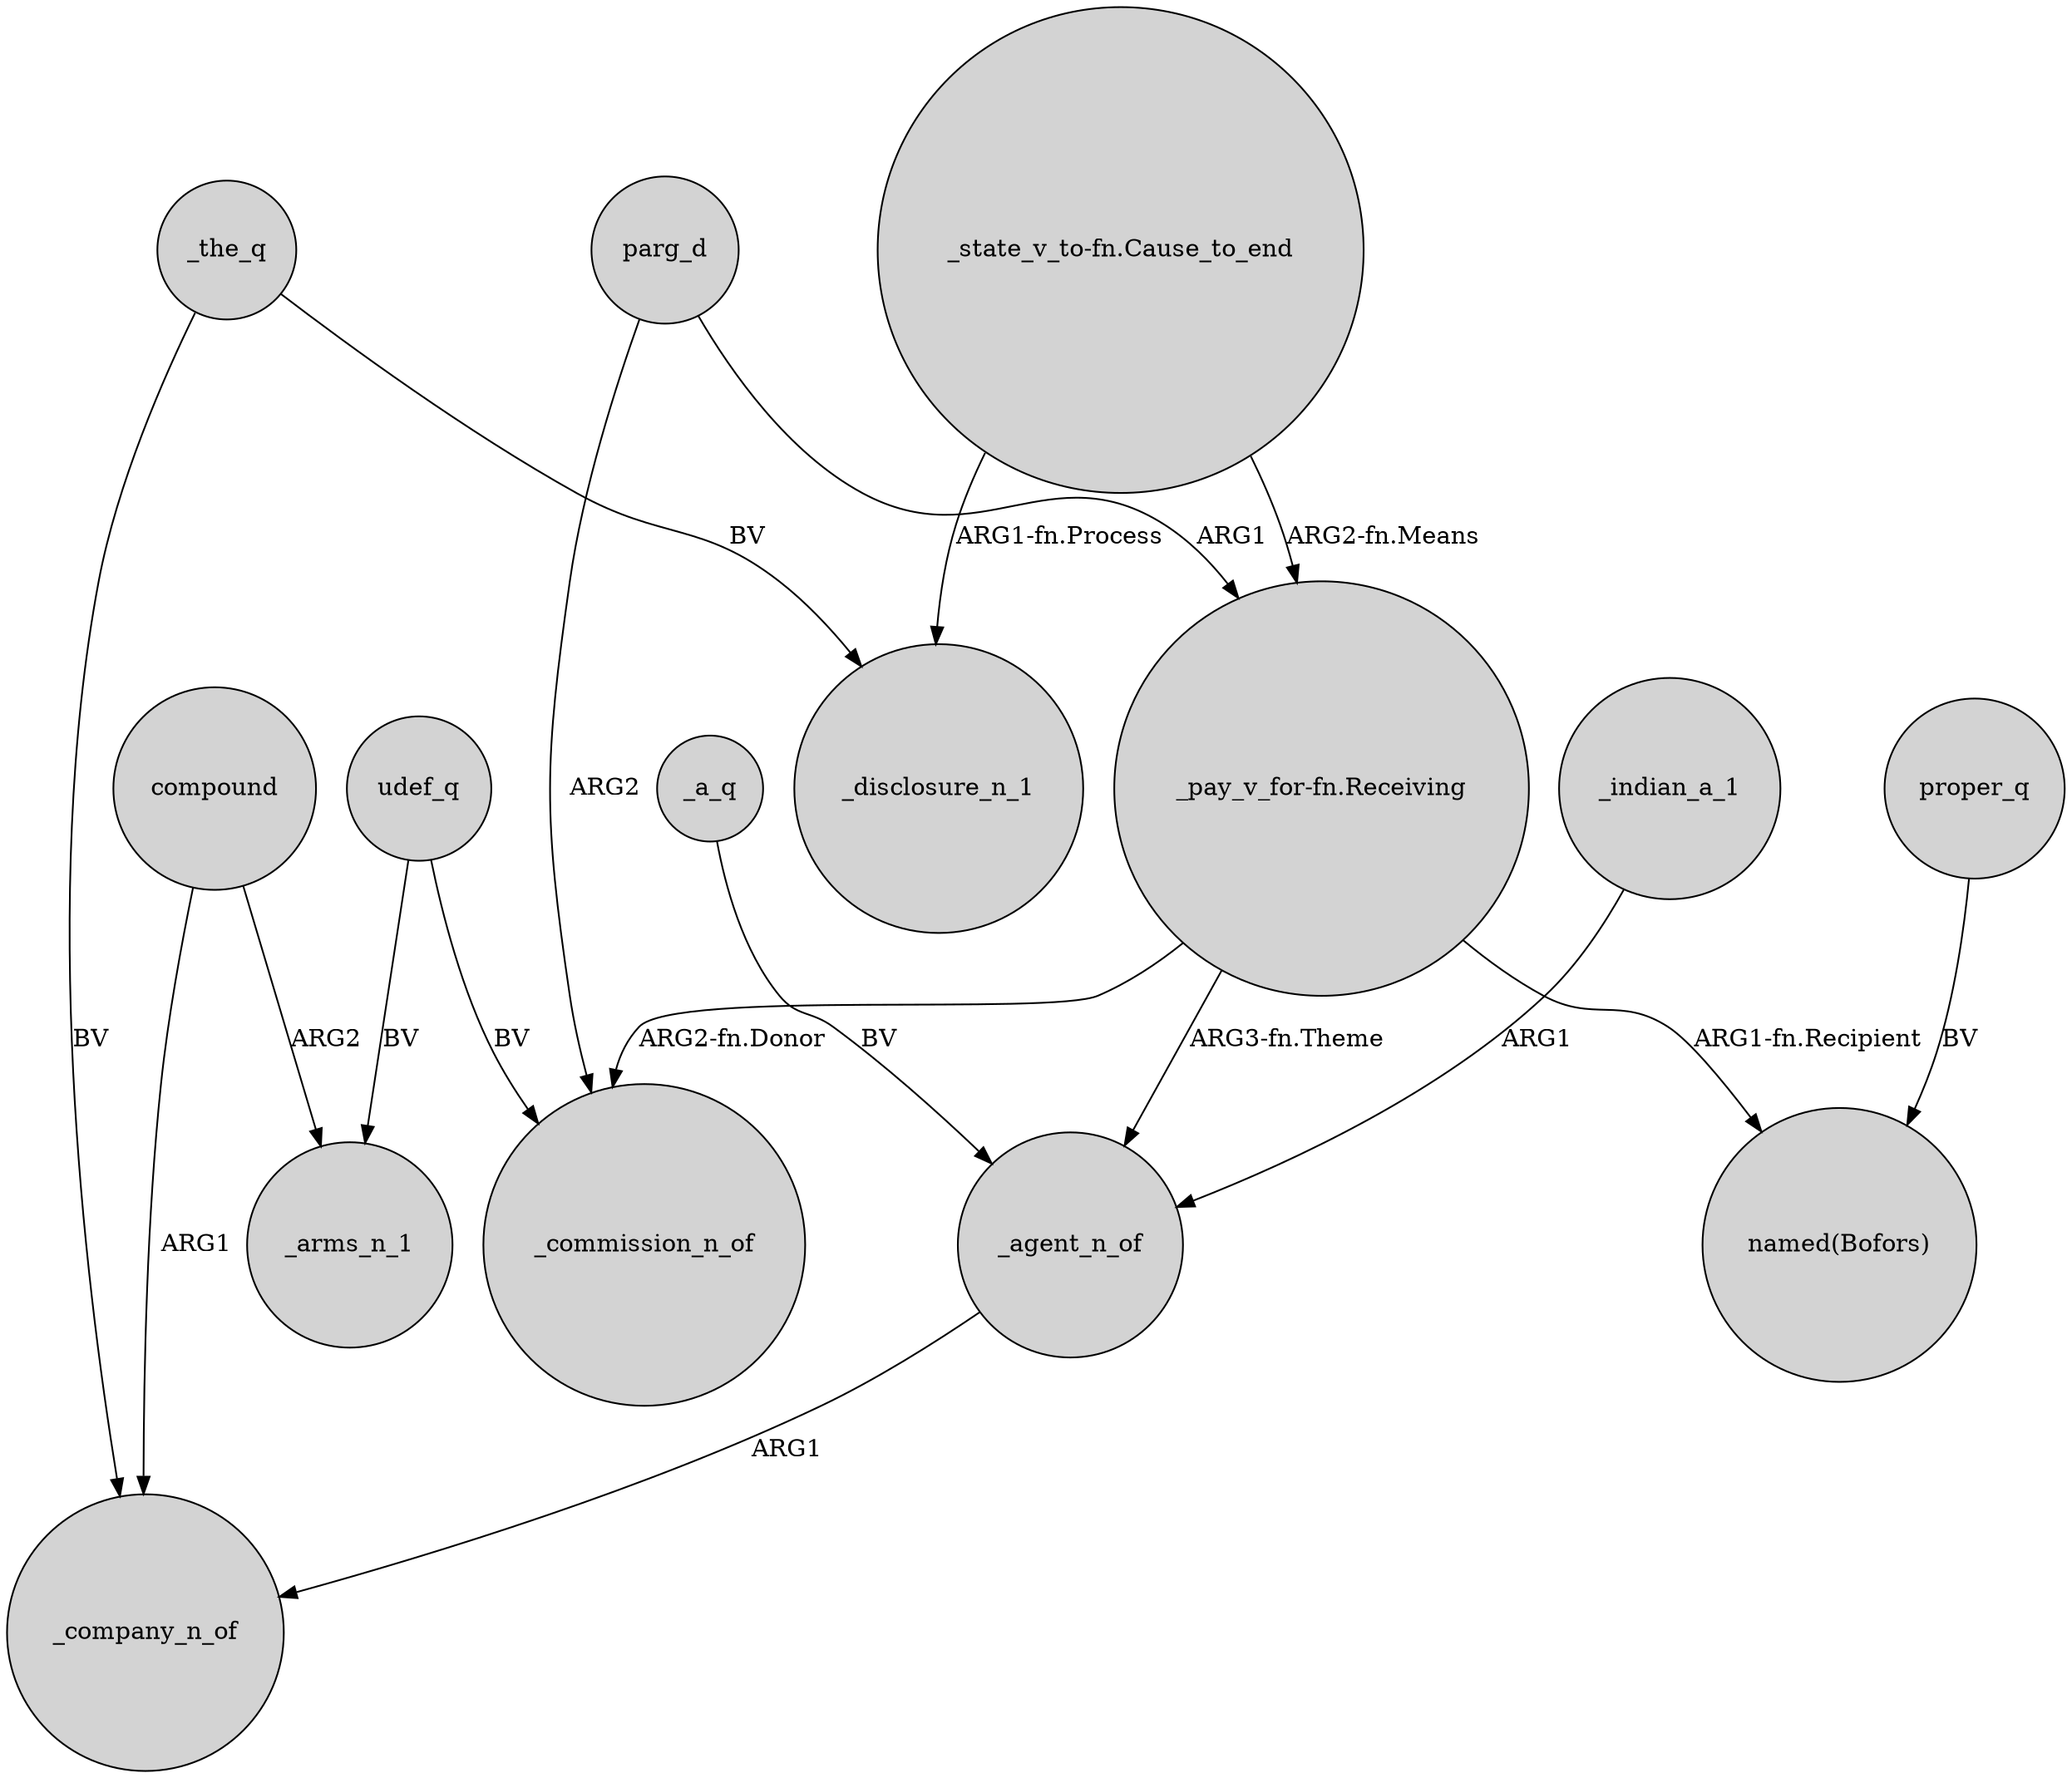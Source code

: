digraph {
	node [shape=circle style=filled]
	"_pay_v_for-fn.Receiving" -> _agent_n_of [label="ARG3-fn.Theme"]
	udef_q -> _commission_n_of [label=BV]
	_agent_n_of -> _company_n_of [label=ARG1]
	proper_q -> "named(Bofors)" [label=BV]
	compound -> _company_n_of [label=ARG1]
	_a_q -> _agent_n_of [label=BV]
	_indian_a_1 -> _agent_n_of [label=ARG1]
	"_state_v_to-fn.Cause_to_end" -> _disclosure_n_1 [label="ARG1-fn.Process"]
	"_pay_v_for-fn.Receiving" -> _commission_n_of [label="ARG2-fn.Donor"]
	compound -> _arms_n_1 [label=ARG2]
	_the_q -> _disclosure_n_1 [label=BV]
	parg_d -> _commission_n_of [label=ARG2]
	_the_q -> _company_n_of [label=BV]
	parg_d -> "_pay_v_for-fn.Receiving" [label=ARG1]
	"_pay_v_for-fn.Receiving" -> "named(Bofors)" [label="ARG1-fn.Recipient"]
	udef_q -> _arms_n_1 [label=BV]
	"_state_v_to-fn.Cause_to_end" -> "_pay_v_for-fn.Receiving" [label="ARG2-fn.Means"]
}
